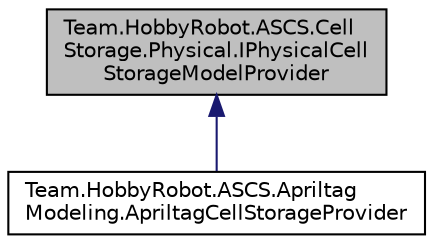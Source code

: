 digraph "Team.HobbyRobot.ASCS.CellStorage.Physical.IPhysicalCellStorageModelProvider"
{
 // LATEX_PDF_SIZE
  edge [fontname="Helvetica",fontsize="10",labelfontname="Helvetica",labelfontsize="10"];
  node [fontname="Helvetica",fontsize="10",shape=record];
  Node1 [label="Team.HobbyRobot.ASCS.Cell\lStorage.Physical.IPhysicalCell\lStorageModelProvider",height=0.2,width=0.4,color="black", fillcolor="grey75", style="filled", fontcolor="black",tooltip=" "];
  Node1 -> Node2 [dir="back",color="midnightblue",fontsize="10",style="solid",fontname="Helvetica"];
  Node2 [label="Team.HobbyRobot.ASCS.Apriltag\lModeling.ApriltagCellStorageProvider",height=0.2,width=0.4,color="black", fillcolor="white", style="filled",URL="$class_team_1_1_hobby_robot_1_1_a_s_c_s_1_1_apriltag_modeling_1_1_apriltag_cell_storage_provider.html",tooltip=" "];
}
